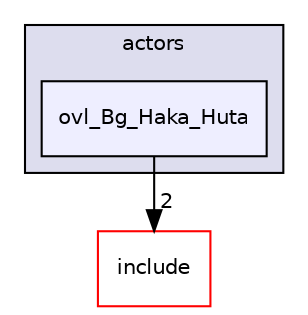 digraph "src/overlays/actors/ovl_Bg_Haka_Huta" {
  compound=true
  node [ fontsize="10", fontname="Helvetica"];
  edge [ labelfontsize="10", labelfontname="Helvetica"];
  subgraph clusterdir_e93473484be31ce7bcb356bd643a22f8 {
    graph [ bgcolor="#ddddee", pencolor="black", label="actors" fontname="Helvetica", fontsize="10", URL="dir_e93473484be31ce7bcb356bd643a22f8.html"]
  dir_f2bdd3e278ef841d26c19bdd0d86c826 [shape=box, label="ovl_Bg_Haka_Huta", style="filled", fillcolor="#eeeeff", pencolor="black", URL="dir_f2bdd3e278ef841d26c19bdd0d86c826.html"];
  }
  dir_d44c64559bbebec7f509842c48db8b23 [shape=box label="include" fillcolor="white" style="filled" color="red" URL="dir_d44c64559bbebec7f509842c48db8b23.html"];
  dir_f2bdd3e278ef841d26c19bdd0d86c826->dir_d44c64559bbebec7f509842c48db8b23 [headlabel="2", labeldistance=1.5 headhref="dir_000036_000000.html"];
}
